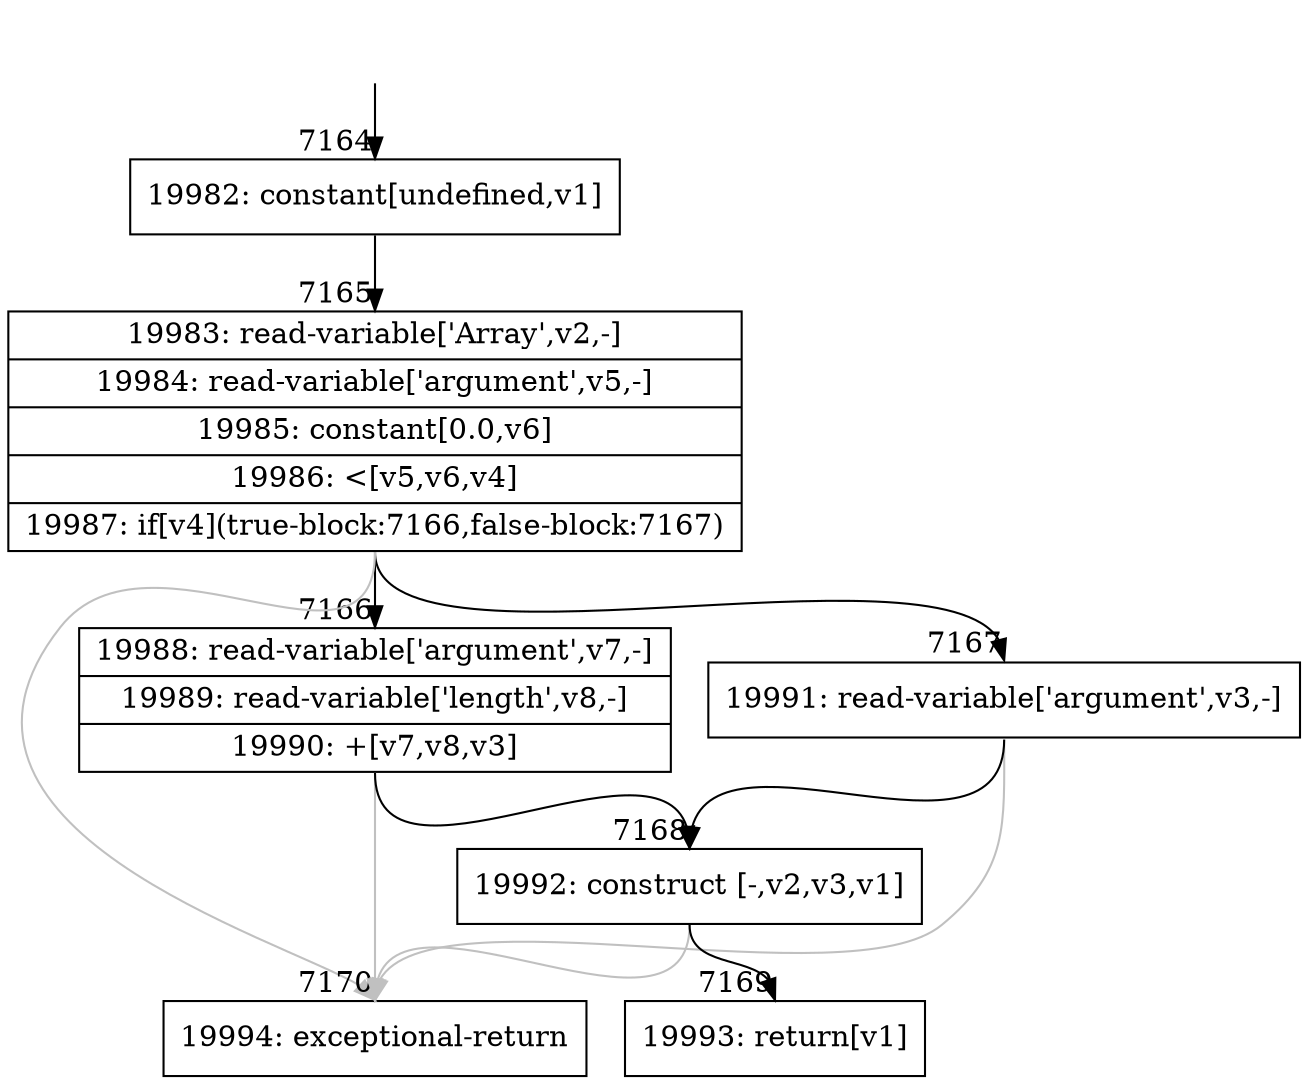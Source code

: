 digraph {
rankdir="TD"
BB_entry555[shape=none,label=""];
BB_entry555 -> BB7164 [tailport=s, headport=n, headlabel="    7164"]
BB7164 [shape=record label="{19982: constant[undefined,v1]}" ] 
BB7164 -> BB7165 [tailport=s, headport=n, headlabel="      7165"]
BB7165 [shape=record label="{19983: read-variable['Array',v2,-]|19984: read-variable['argument',v5,-]|19985: constant[0.0,v6]|19986: \<[v5,v6,v4]|19987: if[v4](true-block:7166,false-block:7167)}" ] 
BB7165 -> BB7166 [tailport=s, headport=n, headlabel="      7166"]
BB7165 -> BB7167 [tailport=s, headport=n, headlabel="      7167"]
BB7165 -> BB7170 [tailport=s, headport=n, color=gray, headlabel="      7170"]
BB7166 [shape=record label="{19988: read-variable['argument',v7,-]|19989: read-variable['length',v8,-]|19990: +[v7,v8,v3]}" ] 
BB7166 -> BB7168 [tailport=s, headport=n, headlabel="      7168"]
BB7166 -> BB7170 [tailport=s, headport=n, color=gray]
BB7167 [shape=record label="{19991: read-variable['argument',v3,-]}" ] 
BB7167 -> BB7168 [tailport=s, headport=n]
BB7167 -> BB7170 [tailport=s, headport=n, color=gray]
BB7168 [shape=record label="{19992: construct [-,v2,v3,v1]}" ] 
BB7168 -> BB7169 [tailport=s, headport=n, headlabel="      7169"]
BB7168 -> BB7170 [tailport=s, headport=n, color=gray]
BB7169 [shape=record label="{19993: return[v1]}" ] 
BB7170 [shape=record label="{19994: exceptional-return}" ] 
//#$~ 5652
}
